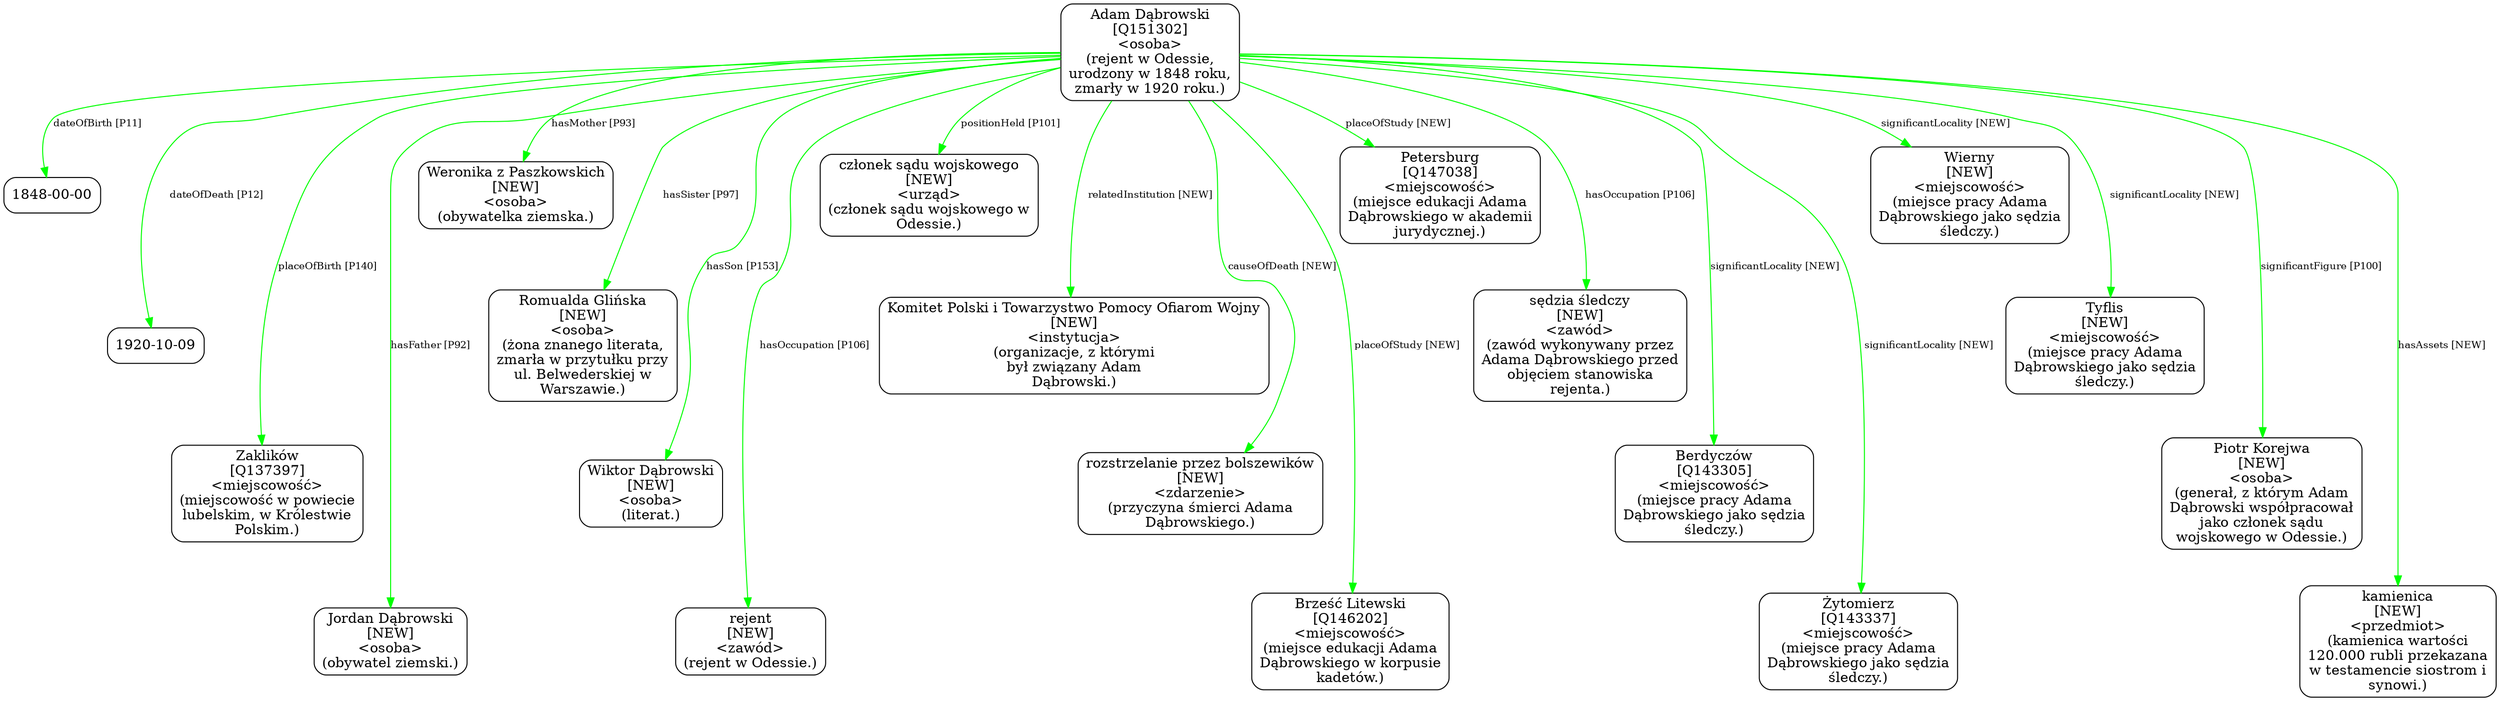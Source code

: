 digraph {
	node [shape=box,
		style=rounded
	];
	edge [fontsize=10];
	"Adam Dąbrowski
[Q151302]
<osoba>
(rejent w Odessie,
urodzony w 1848 roku,
zmarły w 1920 roku.)"	[color=black,
		label="Adam Dąbrowski
[Q151302]
<osoba>
(rejent w Odessie,
urodzony w 1848 roku,
zmarły w 1920 roku.)"];
	"Adam Dąbrowski
[Q151302]
<osoba>
(rejent w Odessie,
urodzony w 1848 roku,
zmarły w 1920 roku.)" -> "1848-00-00"	[color=green,
		label="dateOfBirth [P11]",
		minlen=1];
	"Adam Dąbrowski
[Q151302]
<osoba>
(rejent w Odessie,
urodzony w 1848 roku,
zmarły w 1920 roku.)" -> "1920-10-09"	[color=green,
		label="dateOfDeath [P12]",
		minlen=2];
	"Adam Dąbrowski
[Q151302]
<osoba>
(rejent w Odessie,
urodzony w 1848 roku,
zmarły w 1920 roku.)" -> "Zaklików
[Q137397]
<miejscowość>
(miejscowość w powiecie
lubelskim, w Królestwie
Polskim.)"	[color=green,
		label="placeOfBirth [P140]",
		minlen=3];
	"Adam Dąbrowski
[Q151302]
<osoba>
(rejent w Odessie,
urodzony w 1848 roku,
zmarły w 1920 roku.)" -> "Jordan Dąbrowski
[NEW]
<osoba>
(obywatel ziemski.)"	[color=green,
		label="hasFather [P92]",
		minlen=4];
	"Adam Dąbrowski
[Q151302]
<osoba>
(rejent w Odessie,
urodzony w 1848 roku,
zmarły w 1920 roku.)" -> "Weronika z Paszkowskich
[NEW]
<osoba>
(obywatelka ziemska.)"	[color=green,
		label="hasMother [P93]",
		minlen=1];
	"Adam Dąbrowski
[Q151302]
<osoba>
(rejent w Odessie,
urodzony w 1848 roku,
zmarły w 1920 roku.)" -> "Romualda Glińska
[NEW]
<osoba>
(żona znanego literata,
zmarła w przytułku przy
ul. Belwederskiej w
Warszawie.)"	[color=green,
		label="hasSister [P97]",
		minlen=2];
	"Adam Dąbrowski
[Q151302]
<osoba>
(rejent w Odessie,
urodzony w 1848 roku,
zmarły w 1920 roku.)" -> "Wiktor Dąbrowski
[NEW]
<osoba>
(literat.)"	[color=green,
		label="hasSon [P153]",
		minlen=3];
	"Adam Dąbrowski
[Q151302]
<osoba>
(rejent w Odessie,
urodzony w 1848 roku,
zmarły w 1920 roku.)" -> "rejent
[NEW]
<zawód>
(rejent w Odessie.)"	[color=green,
		label="hasOccupation [P106]",
		minlen=4];
	"Adam Dąbrowski
[Q151302]
<osoba>
(rejent w Odessie,
urodzony w 1848 roku,
zmarły w 1920 roku.)" -> "członek sądu wojskowego
[NEW]
<urząd>
(członek sądu wojskowego w
Odessie.)"	[color=green,
		label="positionHeld [P101]",
		minlen=1];
	"Adam Dąbrowski
[Q151302]
<osoba>
(rejent w Odessie,
urodzony w 1848 roku,
zmarły w 1920 roku.)" -> "Komitet Polski i Towarzystwo Pomocy Ofiarom Wojny
[NEW]
<instytucja>
(organizacje, z którymi
był związany Adam
Dąbrowski.)"	[color=green,
		label="relatedInstitution [NEW]",
		minlen=2];
	"Adam Dąbrowski
[Q151302]
<osoba>
(rejent w Odessie,
urodzony w 1848 roku,
zmarły w 1920 roku.)" -> "rozstrzelanie przez bolszewików
[NEW]
<zdarzenie>
(przyczyna śmierci Adama
Dąbrowskiego.)"	[color=green,
		label="causeOfDeath [NEW]",
		minlen=3];
	"Adam Dąbrowski
[Q151302]
<osoba>
(rejent w Odessie,
urodzony w 1848 roku,
zmarły w 1920 roku.)" -> "Brześć Litewski
[Q146202]
<miejscowość>
(miejsce edukacji Adama
Dąbrowskiego w korpusie
kadetów.)"	[color=green,
		label="placeOfStudy [NEW]",
		minlen=4];
	"Adam Dąbrowski
[Q151302]
<osoba>
(rejent w Odessie,
urodzony w 1848 roku,
zmarły w 1920 roku.)" -> "Petersburg
[Q147038]
<miejscowość>
(miejsce edukacji Adama
Dąbrowskiego w akademii
jurydycznej.)"	[color=green,
		label="placeOfStudy [NEW]",
		minlen=1];
	"Adam Dąbrowski
[Q151302]
<osoba>
(rejent w Odessie,
urodzony w 1848 roku,
zmarły w 1920 roku.)" -> "sędzia śledczy
[NEW]
<zawód>
(zawód wykonywany przez
Adama Dąbrowskiego przed
objęciem stanowiska
rejenta.)"	[color=green,
		label="hasOccupation [P106]",
		minlen=2];
	"Adam Dąbrowski
[Q151302]
<osoba>
(rejent w Odessie,
urodzony w 1848 roku,
zmarły w 1920 roku.)" -> "Berdyczów
[Q143305]
<miejscowość>
(miejsce pracy Adama
Dąbrowskiego jako sędzia
śledczy.)"	[color=green,
		label="significantLocality [NEW]",
		minlen=3];
	"Adam Dąbrowski
[Q151302]
<osoba>
(rejent w Odessie,
urodzony w 1848 roku,
zmarły w 1920 roku.)" -> "Żytomierz
[Q143337]
<miejscowość>
(miejsce pracy Adama
Dąbrowskiego jako sędzia
śledczy.)"	[color=green,
		label="significantLocality [NEW]",
		minlen=4];
	"Adam Dąbrowski
[Q151302]
<osoba>
(rejent w Odessie,
urodzony w 1848 roku,
zmarły w 1920 roku.)" -> "Wierny
[NEW]
<miejscowość>
(miejsce pracy Adama
Dąbrowskiego jako sędzia
śledczy.)"	[color=green,
		label="significantLocality [NEW]",
		minlen=1];
	"Adam Dąbrowski
[Q151302]
<osoba>
(rejent w Odessie,
urodzony w 1848 roku,
zmarły w 1920 roku.)" -> "Tyflis
[NEW]
<miejscowość>
(miejsce pracy Adama
Dąbrowskiego jako sędzia
śledczy.)"	[color=green,
		label="significantLocality [NEW]",
		minlen=2];
	"Adam Dąbrowski
[Q151302]
<osoba>
(rejent w Odessie,
urodzony w 1848 roku,
zmarły w 1920 roku.)" -> "Piotr Korejwa
[NEW]
<osoba>
(generał, z którym Adam
Dąbrowski współpracował
jako członek sądu
wojskowego w Odessie.)"	[color=green,
		label="significantFigure [P100]",
		minlen=3];
	"Adam Dąbrowski
[Q151302]
<osoba>
(rejent w Odessie,
urodzony w 1848 roku,
zmarły w 1920 roku.)" -> "kamienica
[NEW]
<przedmiot>
(kamienica wartości
120.000 rubli przekazana
w testamencie siostrom i
synowi.)"	[color=green,
		label="hasAssets [NEW]",
		minlen=4];
}
